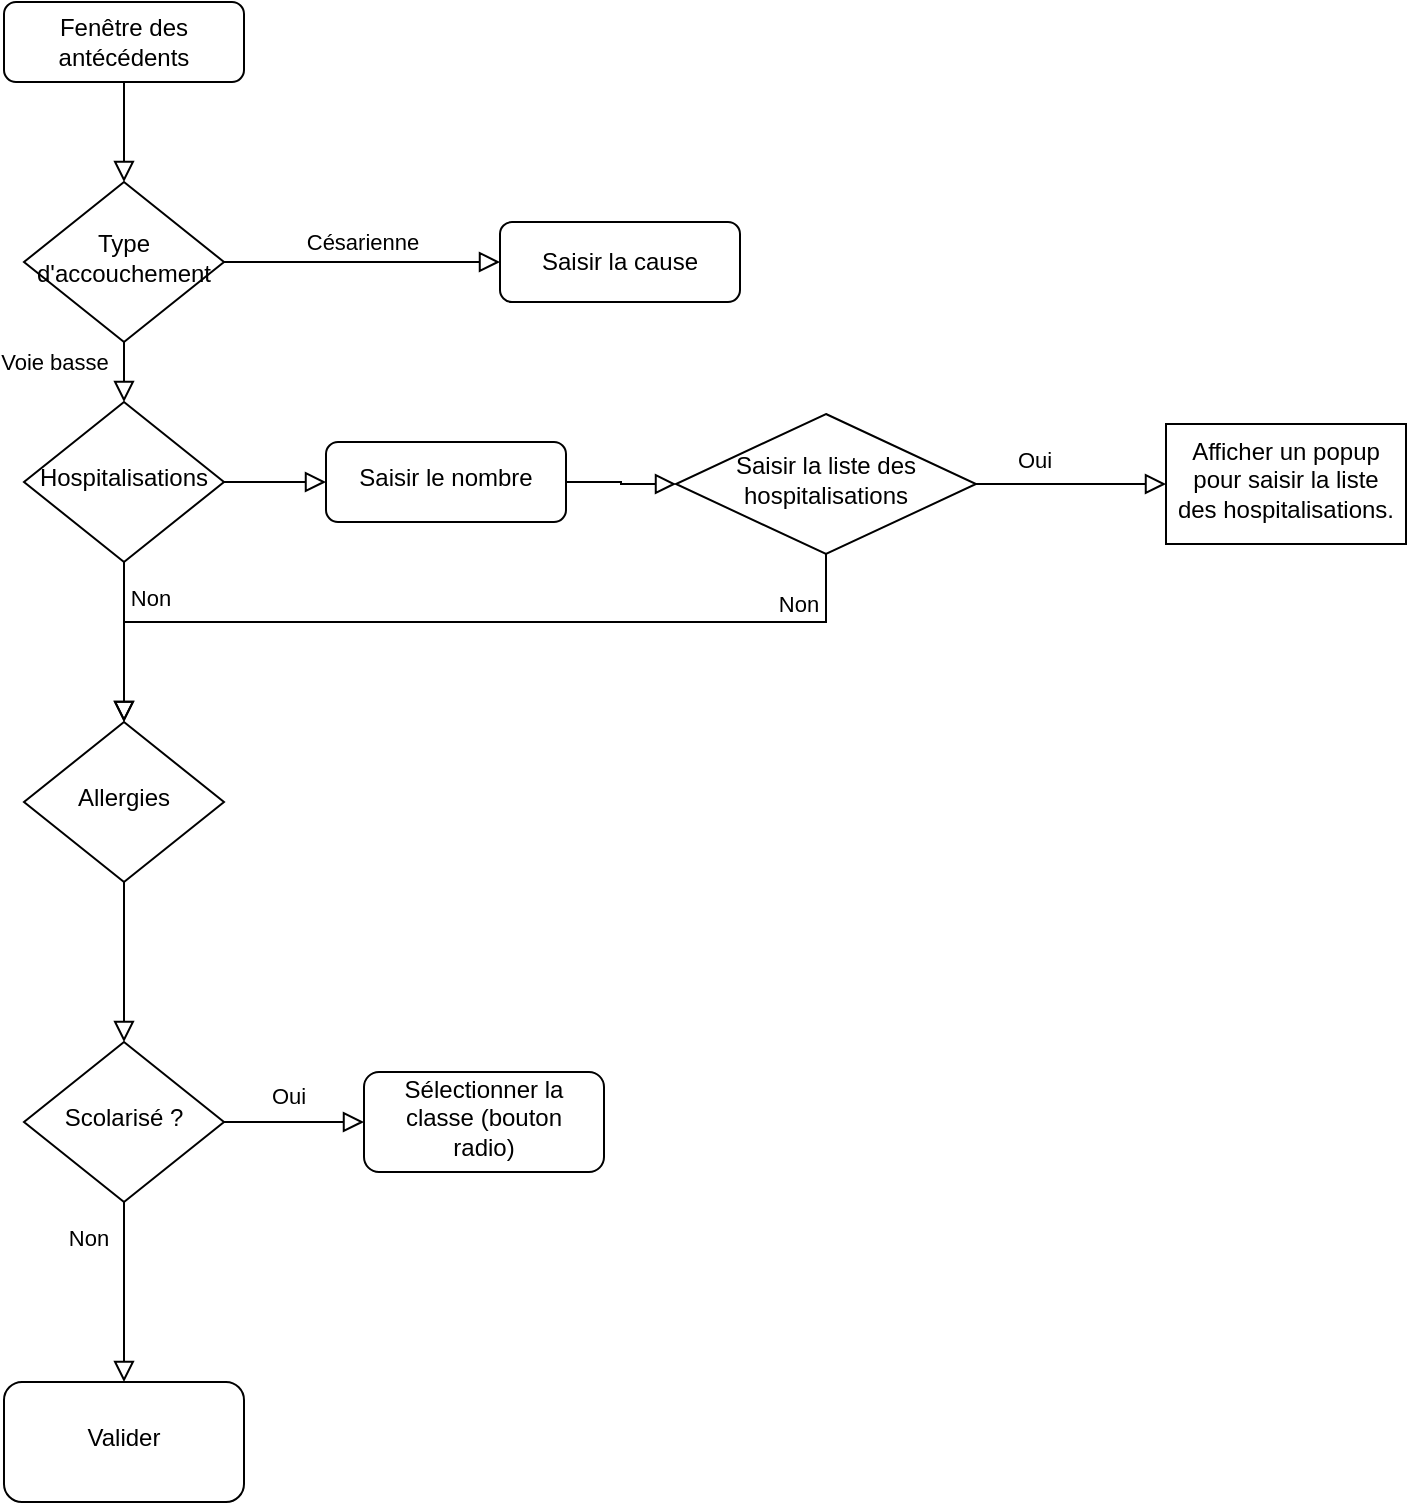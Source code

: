 <mxfile version="21.5.1" type="device">
  <diagram name="Page-1" id="WMn-sc3kFYOBHsjJBvzs">
    <mxGraphModel dx="860" dy="918" grid="1" gridSize="10" guides="1" tooltips="1" connect="1" arrows="1" fold="1" page="1" pageScale="1" pageWidth="827" pageHeight="1169" math="0" shadow="0">
      <root>
        <mxCell id="0" />
        <mxCell id="1" parent="0" />
        <mxCell id="vKy7ASg05o3stlkWsTDJ-1" value="" style="rounded=0;html=1;jettySize=auto;orthogonalLoop=1;fontSize=11;endArrow=block;endFill=0;endSize=8;strokeWidth=1;shadow=0;labelBackgroundColor=none;edgeStyle=orthogonalEdgeStyle;" edge="1" parent="1" source="vKy7ASg05o3stlkWsTDJ-2" target="vKy7ASg05o3stlkWsTDJ-5">
          <mxGeometry relative="1" as="geometry" />
        </mxCell>
        <mxCell id="vKy7ASg05o3stlkWsTDJ-2" value="Fenêtre des antécédents" style="rounded=1;whiteSpace=wrap;html=1;fontSize=12;glass=0;strokeWidth=1;shadow=0;" vertex="1" parent="1">
          <mxGeometry x="865" y="80" width="120" height="40" as="geometry" />
        </mxCell>
        <mxCell id="vKy7ASg05o3stlkWsTDJ-3" value="Voie basse" style="rounded=0;html=1;jettySize=auto;orthogonalLoop=1;fontSize=11;endArrow=block;endFill=0;endSize=8;strokeWidth=1;shadow=0;labelBackgroundColor=none;edgeStyle=orthogonalEdgeStyle;" edge="1" parent="1" source="vKy7ASg05o3stlkWsTDJ-5" target="vKy7ASg05o3stlkWsTDJ-59">
          <mxGeometry x="0.2" y="-35" relative="1" as="geometry">
            <mxPoint as="offset" />
            <mxPoint x="925" y="280" as="targetPoint" />
          </mxGeometry>
        </mxCell>
        <mxCell id="vKy7ASg05o3stlkWsTDJ-4" value="Césarienne" style="edgeStyle=orthogonalEdgeStyle;rounded=0;html=1;jettySize=auto;orthogonalLoop=1;fontSize=11;endArrow=block;endFill=0;endSize=8;strokeWidth=1;shadow=0;labelBackgroundColor=none;" edge="1" parent="1" source="vKy7ASg05o3stlkWsTDJ-5" target="vKy7ASg05o3stlkWsTDJ-6">
          <mxGeometry y="10" relative="1" as="geometry">
            <mxPoint as="offset" />
          </mxGeometry>
        </mxCell>
        <mxCell id="vKy7ASg05o3stlkWsTDJ-5" value="Type d&#39;accouchement" style="rhombus;whiteSpace=wrap;html=1;shadow=0;fontFamily=Helvetica;fontSize=12;align=center;strokeWidth=1;spacing=6;spacingTop=-4;" vertex="1" parent="1">
          <mxGeometry x="875" y="170" width="100" height="80" as="geometry" />
        </mxCell>
        <mxCell id="vKy7ASg05o3stlkWsTDJ-6" value="Saisir la cause" style="rounded=1;whiteSpace=wrap;html=1;fontSize=12;glass=0;strokeWidth=1;shadow=0;" vertex="1" parent="1">
          <mxGeometry x="1113" y="190" width="120" height="40" as="geometry" />
        </mxCell>
        <mxCell id="vKy7ASg05o3stlkWsTDJ-56" value="" style="edgeStyle=orthogonalEdgeStyle;rounded=0;orthogonalLoop=1;jettySize=auto;html=1;endArrow=block;endFill=0;endSize=8;" edge="1" parent="1" source="vKy7ASg05o3stlkWsTDJ-59">
          <mxGeometry relative="1" as="geometry">
            <mxPoint x="925" y="440" as="targetPoint" />
          </mxGeometry>
        </mxCell>
        <mxCell id="vKy7ASg05o3stlkWsTDJ-57" value="Non" style="edgeLabel;html=1;align=center;verticalAlign=middle;resizable=0;points=[];" vertex="1" connectable="0" parent="vKy7ASg05o3stlkWsTDJ-56">
          <mxGeometry x="-0.502" y="-2" relative="1" as="geometry">
            <mxPoint x="15" y="-2" as="offset" />
          </mxGeometry>
        </mxCell>
        <mxCell id="vKy7ASg05o3stlkWsTDJ-58" value="" style="edgeStyle=orthogonalEdgeStyle;rounded=0;orthogonalLoop=1;jettySize=auto;html=1;endArrow=block;endFill=0;endSize=8;" edge="1" parent="1" source="vKy7ASg05o3stlkWsTDJ-59" target="vKy7ASg05o3stlkWsTDJ-61">
          <mxGeometry relative="1" as="geometry" />
        </mxCell>
        <mxCell id="vKy7ASg05o3stlkWsTDJ-59" value="Hospitalisations" style="rhombus;whiteSpace=wrap;html=1;shadow=0;fontFamily=Helvetica;fontSize=12;align=center;strokeWidth=1;spacing=6;spacingTop=-4;" vertex="1" parent="1">
          <mxGeometry x="875" y="280" width="100" height="80" as="geometry" />
        </mxCell>
        <mxCell id="vKy7ASg05o3stlkWsTDJ-60" value="" style="edgeStyle=orthogonalEdgeStyle;rounded=0;orthogonalLoop=1;jettySize=auto;html=1;endArrow=block;endFill=0;endSize=8;" edge="1" parent="1" source="vKy7ASg05o3stlkWsTDJ-61" target="vKy7ASg05o3stlkWsTDJ-66">
          <mxGeometry relative="1" as="geometry" />
        </mxCell>
        <mxCell id="vKy7ASg05o3stlkWsTDJ-61" value="Saisir le nombre" style="whiteSpace=wrap;html=1;shadow=0;strokeWidth=1;spacing=6;spacingTop=-4;rounded=1;" vertex="1" parent="1">
          <mxGeometry x="1026" y="300" width="120" height="40" as="geometry" />
        </mxCell>
        <mxCell id="vKy7ASg05o3stlkWsTDJ-62" value="" style="edgeStyle=orthogonalEdgeStyle;rounded=0;orthogonalLoop=1;jettySize=auto;html=1;endArrow=block;endFill=0;endSize=8;" edge="1" parent="1" source="vKy7ASg05o3stlkWsTDJ-66" target="vKy7ASg05o3stlkWsTDJ-67">
          <mxGeometry relative="1" as="geometry" />
        </mxCell>
        <mxCell id="vKy7ASg05o3stlkWsTDJ-63" value="Oui" style="edgeLabel;html=1;align=center;verticalAlign=middle;resizable=0;points=[];" vertex="1" connectable="0" parent="vKy7ASg05o3stlkWsTDJ-62">
          <mxGeometry x="-0.075" relative="1" as="geometry">
            <mxPoint x="-15" y="-12" as="offset" />
          </mxGeometry>
        </mxCell>
        <mxCell id="vKy7ASg05o3stlkWsTDJ-64" value="" style="edgeStyle=orthogonalEdgeStyle;rounded=0;orthogonalLoop=1;jettySize=auto;html=1;entryX=0.5;entryY=0;entryDx=0;entryDy=0;endArrow=block;endFill=0;endSize=8;" edge="1" parent="1" source="vKy7ASg05o3stlkWsTDJ-66">
          <mxGeometry relative="1" as="geometry">
            <mxPoint x="925" y="440" as="targetPoint" />
            <Array as="points">
              <mxPoint x="1276" y="390" />
              <mxPoint x="925" y="390" />
            </Array>
          </mxGeometry>
        </mxCell>
        <mxCell id="vKy7ASg05o3stlkWsTDJ-65" value="Non" style="edgeLabel;html=1;align=center;verticalAlign=middle;resizable=0;points=[];" vertex="1" connectable="0" parent="vKy7ASg05o3stlkWsTDJ-64">
          <mxGeometry x="-0.884" y="-2" relative="1" as="geometry">
            <mxPoint x="-12" as="offset" />
          </mxGeometry>
        </mxCell>
        <mxCell id="vKy7ASg05o3stlkWsTDJ-66" value="Saisir la liste des hospitalisations" style="rhombus;whiteSpace=wrap;html=1;shadow=0;strokeWidth=1;spacing=6;spacingTop=-4;rounded=0;" vertex="1" parent="1">
          <mxGeometry x="1201" y="286" width="150" height="70" as="geometry" />
        </mxCell>
        <mxCell id="vKy7ASg05o3stlkWsTDJ-67" value="Afficher un popup pour saisir la liste des hospitalisations." style="whiteSpace=wrap;html=1;shadow=0;strokeWidth=1;spacing=6;spacingTop=-4;rounded=0;" vertex="1" parent="1">
          <mxGeometry x="1446" y="291" width="120" height="60" as="geometry" />
        </mxCell>
        <mxCell id="vKy7ASg05o3stlkWsTDJ-68" value="" style="edgeStyle=orthogonalEdgeStyle;rounded=0;orthogonalLoop=1;jettySize=auto;html=1;endArrow=block;endFill=0;endSize=8;" edge="1" parent="1" source="vKy7ASg05o3stlkWsTDJ-69" target="vKy7ASg05o3stlkWsTDJ-71">
          <mxGeometry relative="1" as="geometry" />
        </mxCell>
        <mxCell id="vKy7ASg05o3stlkWsTDJ-69" value="Allergies" style="rhombus;whiteSpace=wrap;html=1;shadow=0;fontFamily=Helvetica;fontSize=12;align=center;strokeWidth=1;spacing=6;spacingTop=-4;" vertex="1" parent="1">
          <mxGeometry x="875" y="440" width="100" height="80" as="geometry" />
        </mxCell>
        <mxCell id="vKy7ASg05o3stlkWsTDJ-70" value="" style="edgeStyle=orthogonalEdgeStyle;rounded=0;orthogonalLoop=1;jettySize=auto;html=1;endArrow=block;endFill=0;endSize=8;" edge="1" parent="1" source="vKy7ASg05o3stlkWsTDJ-71" target="vKy7ASg05o3stlkWsTDJ-72">
          <mxGeometry relative="1" as="geometry" />
        </mxCell>
        <mxCell id="vKy7ASg05o3stlkWsTDJ-77" value="Non" style="edgeLabel;html=1;align=center;verticalAlign=middle;resizable=0;points=[];" vertex="1" connectable="0" parent="vKy7ASg05o3stlkWsTDJ-70">
          <mxGeometry x="-0.437" y="3" relative="1" as="geometry">
            <mxPoint x="-21" y="-8" as="offset" />
          </mxGeometry>
        </mxCell>
        <mxCell id="vKy7ASg05o3stlkWsTDJ-75" value="" style="edgeStyle=orthogonalEdgeStyle;rounded=0;orthogonalLoop=1;jettySize=auto;html=1;endSize=8;endArrow=block;endFill=0;" edge="1" parent="1" source="vKy7ASg05o3stlkWsTDJ-71" target="vKy7ASg05o3stlkWsTDJ-74">
          <mxGeometry relative="1" as="geometry" />
        </mxCell>
        <mxCell id="vKy7ASg05o3stlkWsTDJ-76" value="Oui" style="edgeLabel;html=1;align=center;verticalAlign=middle;resizable=0;points=[];" vertex="1" connectable="0" parent="vKy7ASg05o3stlkWsTDJ-75">
          <mxGeometry x="0.009" y="1" relative="1" as="geometry">
            <mxPoint x="-4" y="-12" as="offset" />
          </mxGeometry>
        </mxCell>
        <mxCell id="vKy7ASg05o3stlkWsTDJ-71" value="Scolarisé ?" style="rhombus;whiteSpace=wrap;html=1;shadow=0;fontFamily=Helvetica;fontSize=12;align=center;strokeWidth=1;spacing=6;spacingTop=-4;" vertex="1" parent="1">
          <mxGeometry x="875" y="600" width="100" height="80" as="geometry" />
        </mxCell>
        <mxCell id="vKy7ASg05o3stlkWsTDJ-72" value="Valider" style="whiteSpace=wrap;html=1;shadow=0;strokeWidth=1;spacing=6;spacingTop=-4;rounded=1;" vertex="1" parent="1">
          <mxGeometry x="865" y="770" width="120" height="60" as="geometry" />
        </mxCell>
        <mxCell id="vKy7ASg05o3stlkWsTDJ-74" value="Sélectionner la classe (bouton radio)" style="whiteSpace=wrap;html=1;shadow=0;strokeWidth=1;spacing=6;spacingTop=-4;rounded=1;" vertex="1" parent="1">
          <mxGeometry x="1045" y="615" width="120" height="50" as="geometry" />
        </mxCell>
      </root>
    </mxGraphModel>
  </diagram>
</mxfile>
